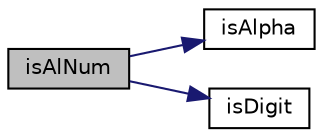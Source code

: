 digraph "isAlNum"
{
 // LATEX_PDF_SIZE
  edge [fontname="Helvetica",fontsize="10",labelfontname="Helvetica",labelfontsize="10"];
  node [fontname="Helvetica",fontsize="10",shape=record];
  rankdir="LR";
  Node1 [label="isAlNum",height=0.2,width=0.4,color="black", fillcolor="grey75", style="filled", fontcolor="black",tooltip="Checking if the character is Alphanumeric."];
  Node1 -> Node2 [color="midnightblue",fontsize="10",style="solid",fontname="Helvetica"];
  Node2 [label="isAlpha",height=0.2,width=0.4,color="black", fillcolor="white", style="filled",URL="$validateInput_8h.html#ab7c951062c1751b0f377a78c7e573926",tooltip="Checking if the character belongs to alphabet or not."];
  Node1 -> Node3 [color="midnightblue",fontsize="10",style="solid",fontname="Helvetica"];
  Node3 [label="isDigit",height=0.2,width=0.4,color="black", fillcolor="white", style="filled",URL="$validateInput_8h.html#ab6216501b87c8b56c3cd6496dccc2e70",tooltip="Checking if the character is Digit or not."];
}
